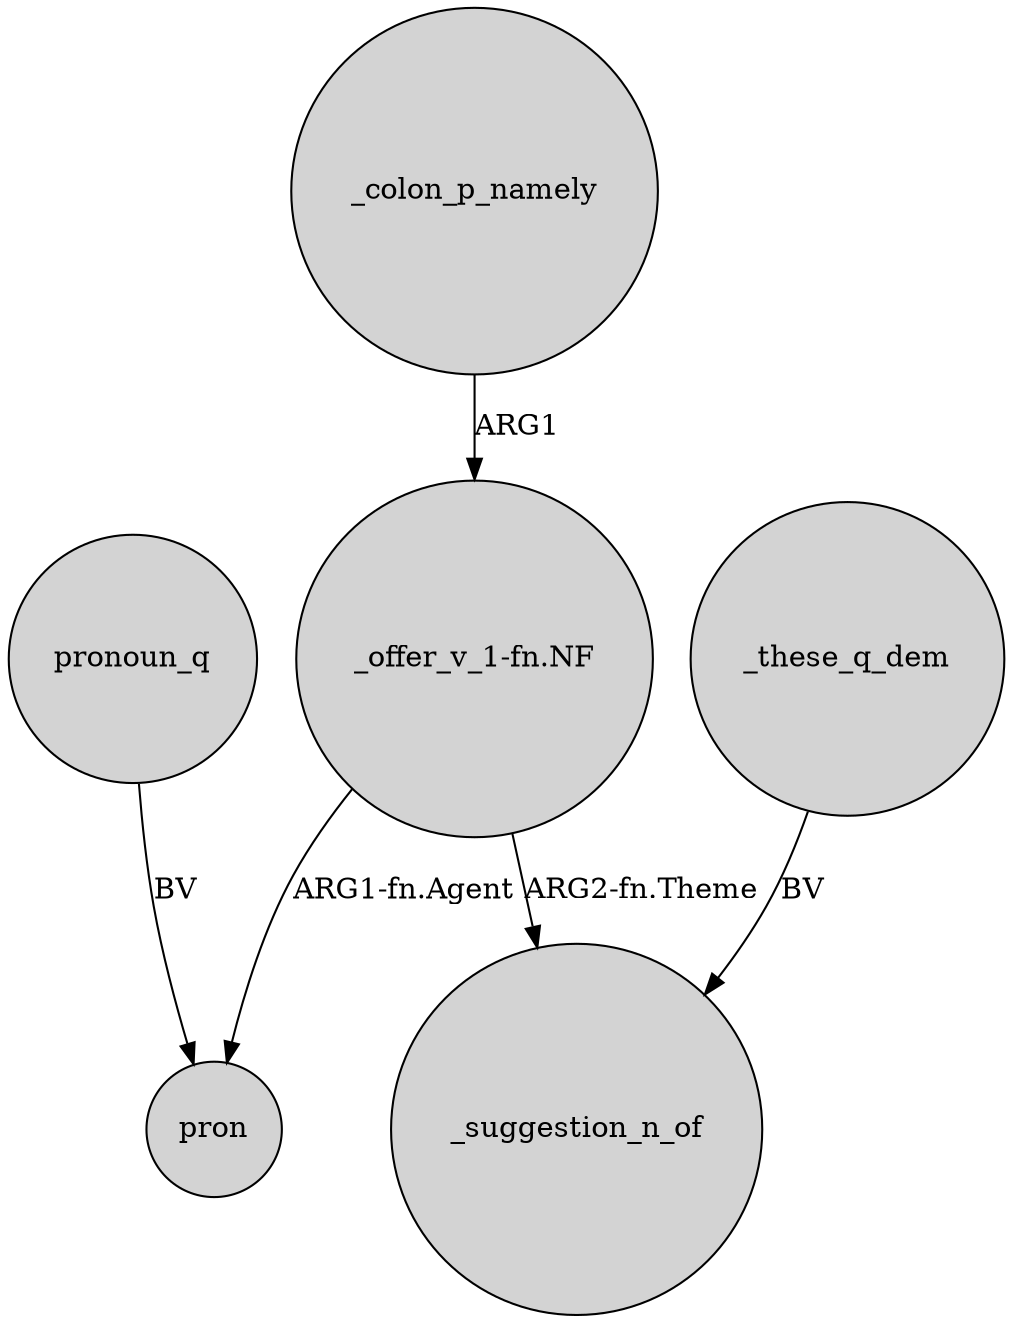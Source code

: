 digraph {
	node [shape=circle style=filled]
	_colon_p_namely -> "_offer_v_1-fn.NF" [label=ARG1]
	pronoun_q -> pron [label=BV]
	"_offer_v_1-fn.NF" -> _suggestion_n_of [label="ARG2-fn.Theme"]
	_these_q_dem -> _suggestion_n_of [label=BV]
	"_offer_v_1-fn.NF" -> pron [label="ARG1-fn.Agent"]
}
